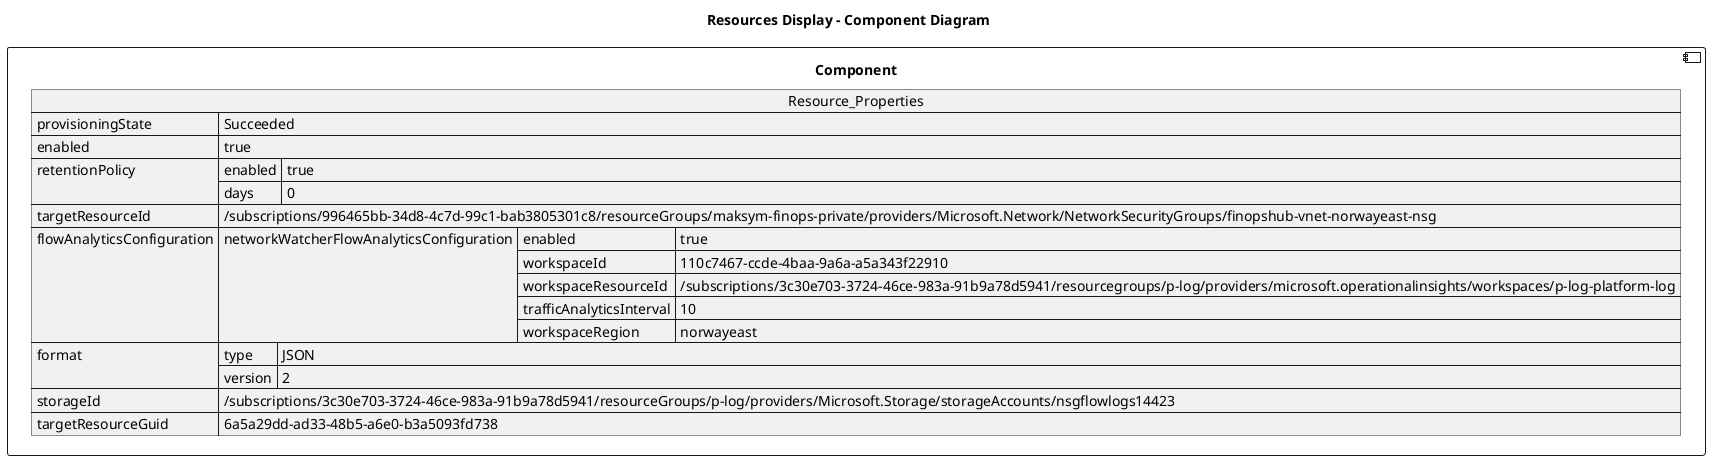 @startuml

title Resources Display - Component Diagram

component Component {

json  Resource_Properties {
  "provisioningState": "Succeeded",
  "enabled": true,
  "retentionPolicy": {
    "enabled": true,
    "days": 0
  },
  "targetResourceId": "/subscriptions/996465bb-34d8-4c7d-99c1-bab3805301c8/resourceGroups/maksym-finops-private/providers/Microsoft.Network/NetworkSecurityGroups/finopshub-vnet-norwayeast-nsg",
  "flowAnalyticsConfiguration": {
    "networkWatcherFlowAnalyticsConfiguration": {
      "enabled": true,
      "workspaceId": "110c7467-ccde-4baa-9a6a-a5a343f22910",
      "workspaceResourceId": "/subscriptions/3c30e703-3724-46ce-983a-91b9a78d5941/resourcegroups/p-log/providers/microsoft.operationalinsights/workspaces/p-log-platform-log",
      "trafficAnalyticsInterval": 10,
      "workspaceRegion": "norwayeast"
    }
  },
  "format": {
    "type": "JSON",
    "version": 2
  },
  "storageId": "/subscriptions/3c30e703-3724-46ce-983a-91b9a78d5941/resourceGroups/p-log/providers/Microsoft.Storage/storageAccounts/nsgflowlogs14423",
  "targetResourceGuid": "6a5a29dd-ad33-48b5-a6e0-b3a5093fd738"
}
}
@enduml
